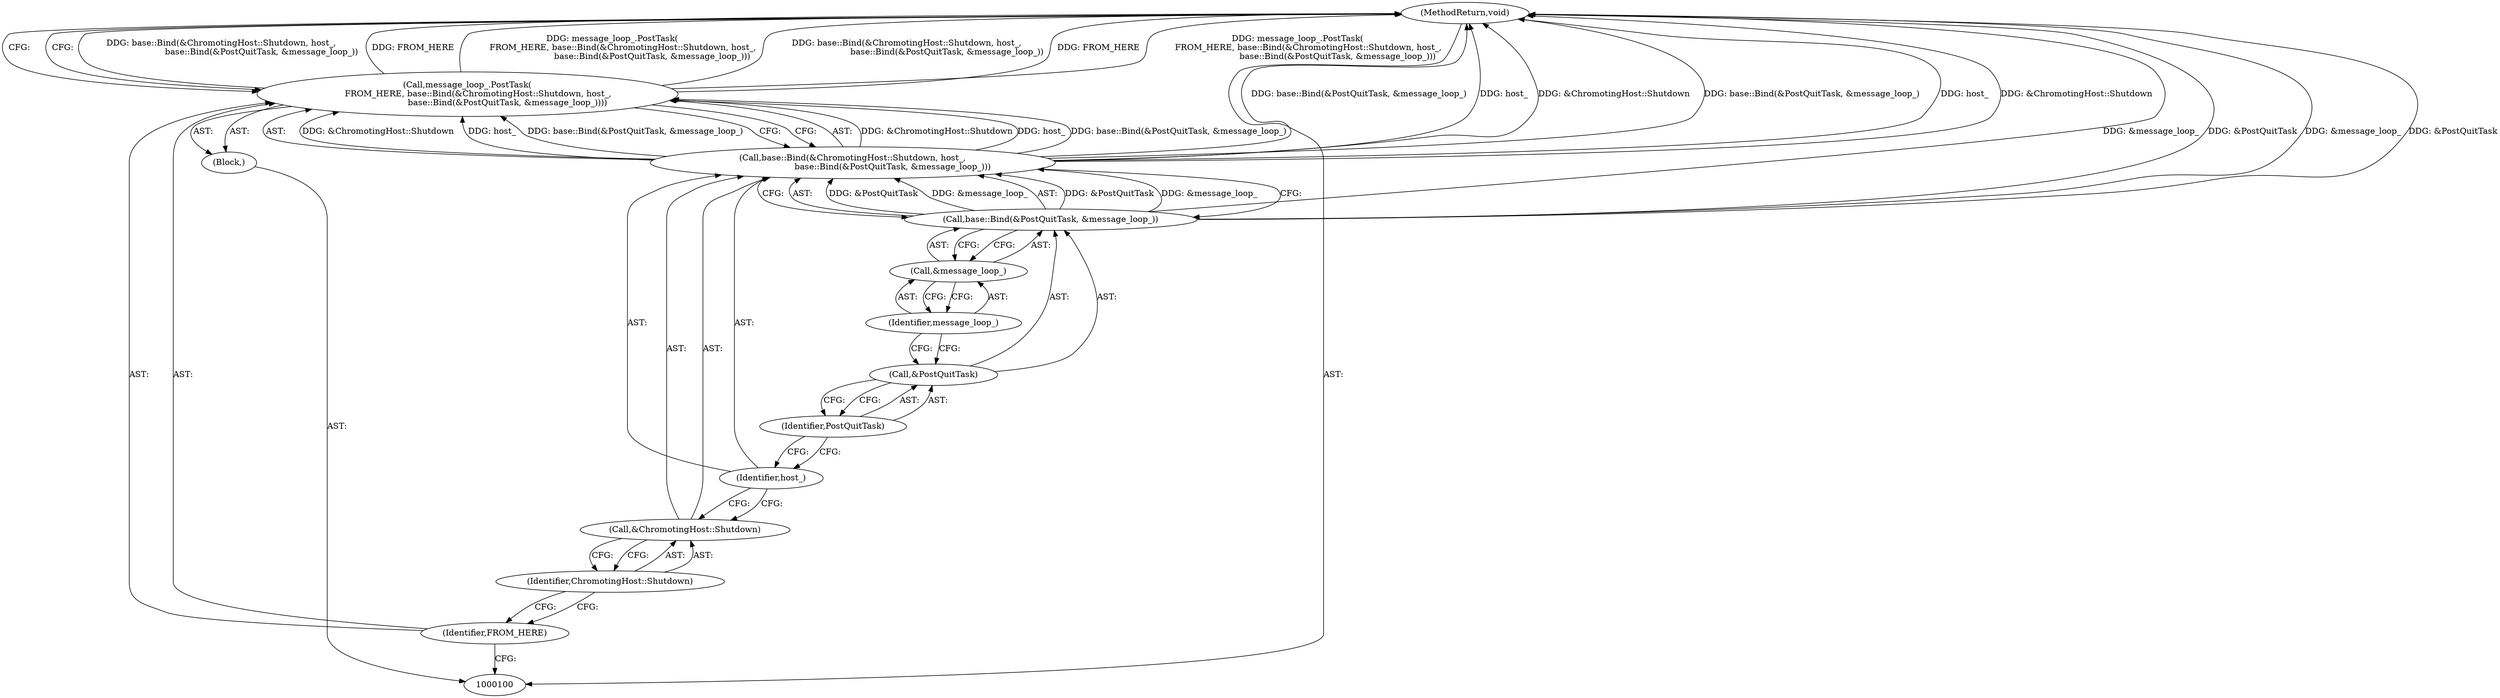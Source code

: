 digraph "0_Chrome_a46bcef82b29d30836a0f26226e3d4aca4fa9612_18" {
"1000101" [label="(Block,)"];
"1000113" [label="(MethodReturn,void)"];
"1000102" [label="(Call,message_loop_.PostTask(\n        FROM_HERE, base::Bind(&ChromotingHost::Shutdown, host_,\n                              base::Bind(&PostQuitTask, &message_loop_))))"];
"1000104" [label="(Call,base::Bind(&ChromotingHost::Shutdown, host_,\n                              base::Bind(&PostQuitTask, &message_loop_)))"];
"1000105" [label="(Call,&ChromotingHost::Shutdown)"];
"1000106" [label="(Identifier,ChromotingHost::Shutdown)"];
"1000107" [label="(Identifier,host_)"];
"1000103" [label="(Identifier,FROM_HERE)"];
"1000108" [label="(Call,base::Bind(&PostQuitTask, &message_loop_))"];
"1000109" [label="(Call,&PostQuitTask)"];
"1000110" [label="(Identifier,PostQuitTask)"];
"1000111" [label="(Call,&message_loop_)"];
"1000112" [label="(Identifier,message_loop_)"];
"1000101" -> "1000100"  [label="AST: "];
"1000102" -> "1000101"  [label="AST: "];
"1000113" -> "1000100"  [label="AST: "];
"1000113" -> "1000102"  [label="CFG: "];
"1000104" -> "1000113"  [label="DDG: base::Bind(&PostQuitTask, &message_loop_)"];
"1000104" -> "1000113"  [label="DDG: host_"];
"1000104" -> "1000113"  [label="DDG: &ChromotingHost::Shutdown"];
"1000102" -> "1000113"  [label="DDG: base::Bind(&ChromotingHost::Shutdown, host_,\n                              base::Bind(&PostQuitTask, &message_loop_))"];
"1000102" -> "1000113"  [label="DDG: FROM_HERE"];
"1000102" -> "1000113"  [label="DDG: message_loop_.PostTask(\n        FROM_HERE, base::Bind(&ChromotingHost::Shutdown, host_,\n                              base::Bind(&PostQuitTask, &message_loop_)))"];
"1000108" -> "1000113"  [label="DDG: &message_loop_"];
"1000108" -> "1000113"  [label="DDG: &PostQuitTask"];
"1000102" -> "1000101"  [label="AST: "];
"1000102" -> "1000104"  [label="CFG: "];
"1000103" -> "1000102"  [label="AST: "];
"1000104" -> "1000102"  [label="AST: "];
"1000113" -> "1000102"  [label="CFG: "];
"1000102" -> "1000113"  [label="DDG: base::Bind(&ChromotingHost::Shutdown, host_,\n                              base::Bind(&PostQuitTask, &message_loop_))"];
"1000102" -> "1000113"  [label="DDG: FROM_HERE"];
"1000102" -> "1000113"  [label="DDG: message_loop_.PostTask(\n        FROM_HERE, base::Bind(&ChromotingHost::Shutdown, host_,\n                              base::Bind(&PostQuitTask, &message_loop_)))"];
"1000104" -> "1000102"  [label="DDG: &ChromotingHost::Shutdown"];
"1000104" -> "1000102"  [label="DDG: host_"];
"1000104" -> "1000102"  [label="DDG: base::Bind(&PostQuitTask, &message_loop_)"];
"1000104" -> "1000102"  [label="AST: "];
"1000104" -> "1000108"  [label="CFG: "];
"1000105" -> "1000104"  [label="AST: "];
"1000107" -> "1000104"  [label="AST: "];
"1000108" -> "1000104"  [label="AST: "];
"1000102" -> "1000104"  [label="CFG: "];
"1000104" -> "1000113"  [label="DDG: base::Bind(&PostQuitTask, &message_loop_)"];
"1000104" -> "1000113"  [label="DDG: host_"];
"1000104" -> "1000113"  [label="DDG: &ChromotingHost::Shutdown"];
"1000104" -> "1000102"  [label="DDG: &ChromotingHost::Shutdown"];
"1000104" -> "1000102"  [label="DDG: host_"];
"1000104" -> "1000102"  [label="DDG: base::Bind(&PostQuitTask, &message_loop_)"];
"1000108" -> "1000104"  [label="DDG: &PostQuitTask"];
"1000108" -> "1000104"  [label="DDG: &message_loop_"];
"1000105" -> "1000104"  [label="AST: "];
"1000105" -> "1000106"  [label="CFG: "];
"1000106" -> "1000105"  [label="AST: "];
"1000107" -> "1000105"  [label="CFG: "];
"1000106" -> "1000105"  [label="AST: "];
"1000106" -> "1000103"  [label="CFG: "];
"1000105" -> "1000106"  [label="CFG: "];
"1000107" -> "1000104"  [label="AST: "];
"1000107" -> "1000105"  [label="CFG: "];
"1000110" -> "1000107"  [label="CFG: "];
"1000103" -> "1000102"  [label="AST: "];
"1000103" -> "1000100"  [label="CFG: "];
"1000106" -> "1000103"  [label="CFG: "];
"1000108" -> "1000104"  [label="AST: "];
"1000108" -> "1000111"  [label="CFG: "];
"1000109" -> "1000108"  [label="AST: "];
"1000111" -> "1000108"  [label="AST: "];
"1000104" -> "1000108"  [label="CFG: "];
"1000108" -> "1000113"  [label="DDG: &message_loop_"];
"1000108" -> "1000113"  [label="DDG: &PostQuitTask"];
"1000108" -> "1000104"  [label="DDG: &PostQuitTask"];
"1000108" -> "1000104"  [label="DDG: &message_loop_"];
"1000109" -> "1000108"  [label="AST: "];
"1000109" -> "1000110"  [label="CFG: "];
"1000110" -> "1000109"  [label="AST: "];
"1000112" -> "1000109"  [label="CFG: "];
"1000110" -> "1000109"  [label="AST: "];
"1000110" -> "1000107"  [label="CFG: "];
"1000109" -> "1000110"  [label="CFG: "];
"1000111" -> "1000108"  [label="AST: "];
"1000111" -> "1000112"  [label="CFG: "];
"1000112" -> "1000111"  [label="AST: "];
"1000108" -> "1000111"  [label="CFG: "];
"1000112" -> "1000111"  [label="AST: "];
"1000112" -> "1000109"  [label="CFG: "];
"1000111" -> "1000112"  [label="CFG: "];
}
